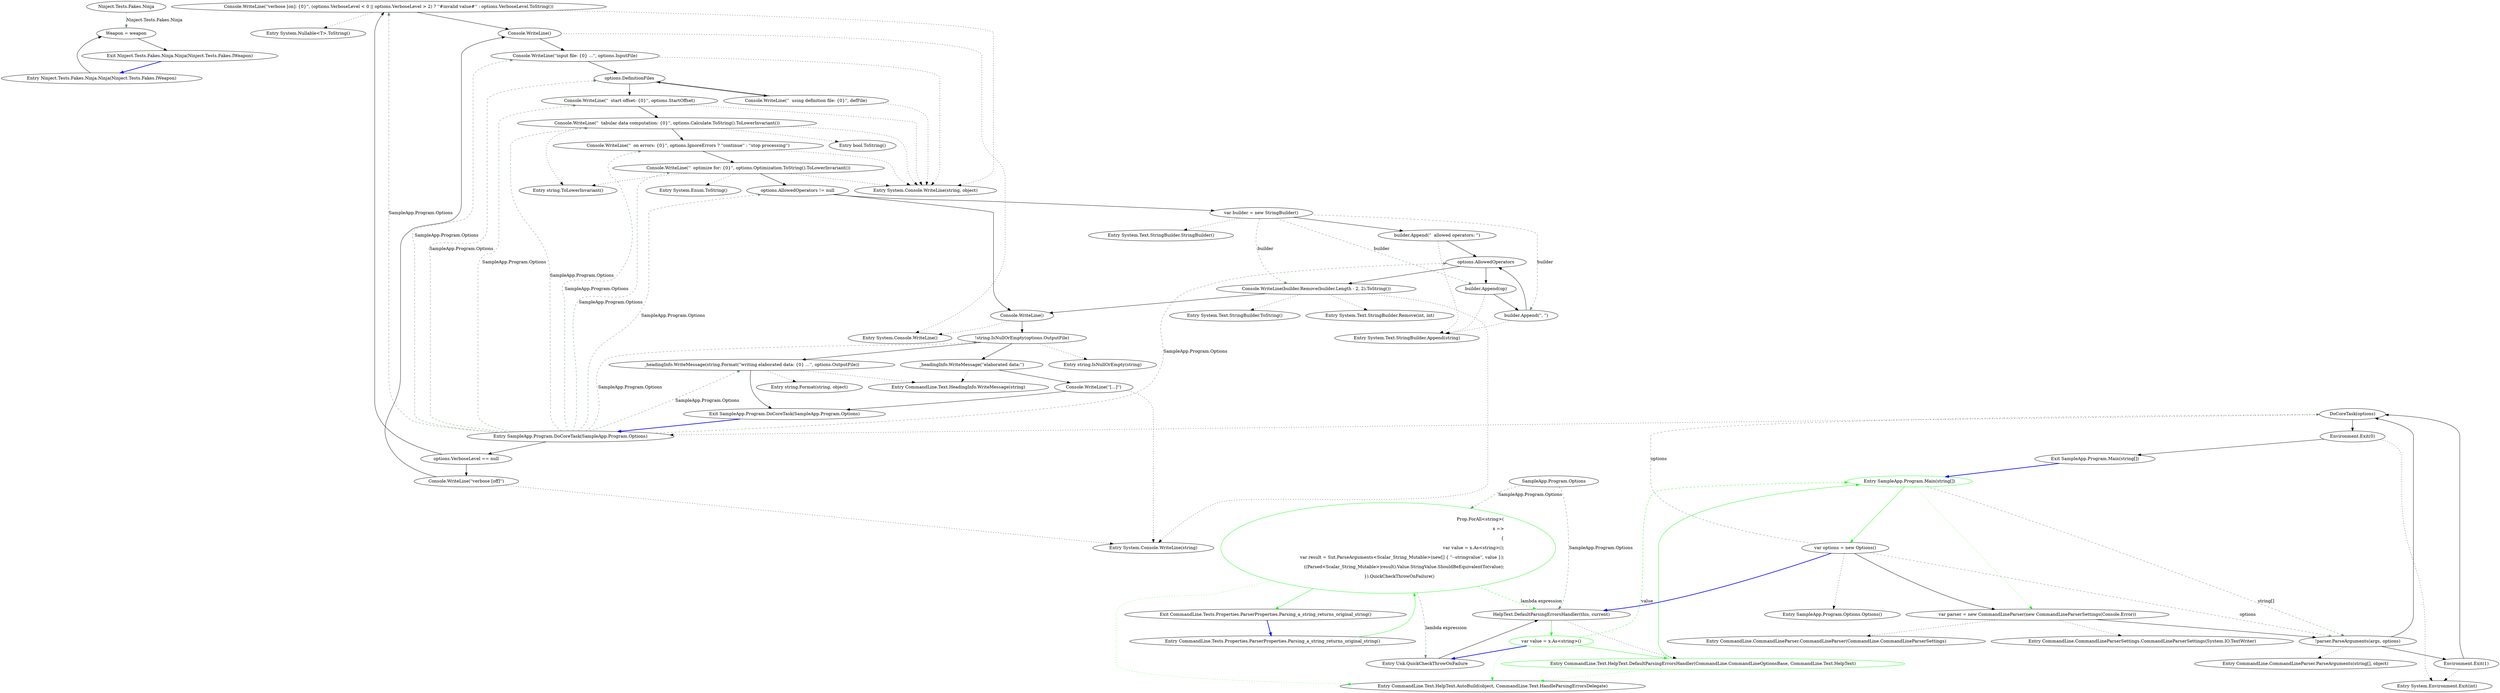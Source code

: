 digraph  {
n3 [label="Ninject.Tests.Fakes.Ninja", span=""];
n0 [label="Entry Ninject.Tests.Fakes.Ninja.Ninja(Ninject.Tests.Fakes.IWeapon)", span="4-4", cluster="Ninject.Tests.Fakes.Ninja.Ninja(Ninject.Tests.Fakes.IWeapon)"];
n1 [label="Weapon = weapon", span="6-6", cluster="Ninject.Tests.Fakes.Ninja.Ninja(Ninject.Tests.Fakes.IWeapon)"];
n2 [label="Exit Ninject.Tests.Fakes.Ninja.Ninja(Ninject.Tests.Fakes.IWeapon)", span="4-4", cluster="Ninject.Tests.Fakes.Ninja.Ninja(Ninject.Tests.Fakes.IWeapon)"];
m0_47 [label="Entry System.Nullable<T>.ToString()", span="0-0", cluster="System.Nullable<T>.ToString()", file="ParserProperties.cs"];
m0_49 [label="Entry System.Console.WriteLine()", span="0-0", cluster="System.Console.WriteLine()", file="ParserProperties.cs"];
m0_3 [label="Entry CommandLine.Text.HelpText.AutoBuild(object, CommandLine.Text.HandleParsingErrorsDelegate)", span="793-793", cluster="CommandLine.Text.HelpText.AutoBuild(object, CommandLine.Text.HandleParsingErrorsDelegate)", file="ParserProperties.cs"];
m0_48 [label="Entry System.Console.WriteLine(string, object)", span="0-0", cluster="System.Console.WriteLine(string, object)", file="ParserProperties.cs"];
m0_20 [label="Entry System.Environment.Exit(int)", span="0-0", cluster="System.Environment.Exit(int)", file="ParserProperties.cs"];
m0_59 [label="Entry CommandLine.Text.HeadingInfo.WriteMessage(string)", span="361-361", cluster="CommandLine.Text.HeadingInfo.WriteMessage(string)", file="ParserProperties.cs"];
m0_5 [label="HelpText.DefaultParsingErrorsHandler(this, current)", span="95-95", cluster="lambda expression", file="ParserProperties.cs"];
m0_4 [label="Entry Unk.QuickCheckThrowOnFailure", span="", cluster="Unk.QuickCheckThrowOnFailure", file="ParserProperties.cs"];
m0_6 [label="var value = x.As<string>()", span="22-22", cluster="lambda expression", file="ParserProperties.cs", color=green, community=0];
m0_7 [label="Entry CommandLine.Text.HelpText.DefaultParsingErrorsHandler(CommandLine.CommandLineOptionsBase, CommandLine.Text.HelpText)", span="840-840", cluster="CommandLine.Text.HelpText.DefaultParsingErrorsHandler(CommandLine.CommandLineOptionsBase, CommandLine.Text.HelpText)", color=green, community=0, file="ParserProperties.cs"];
m0_8 [label="Entry SampleApp.Program.Main(string[])", span="156-156", cluster="SampleApp.Program.Main(string[])", color=green, community=0, file="ParserProperties.cs"];
m0_9 [label="var options = new Options()", span="161-161", cluster="SampleApp.Program.Main(string[])", file="ParserProperties.cs"];
m0_52 [label="Entry System.Enum.ToString()", span="0-0", cluster="System.Enum.ToString()", file="ParserProperties.cs"];
m0_55 [label="Entry System.Text.StringBuilder.Remove(int, int)", span="0-0", cluster="System.Text.StringBuilder.Remove(int, int)", file="ParserProperties.cs"];
m0_17 [label="Entry CommandLine.CommandLineParser.CommandLineParser(CommandLine.CommandLineParserSettings)", span="1692-1692", cluster="CommandLine.CommandLineParser.CommandLineParser(CommandLine.CommandLineParserSettings)", file="ParserProperties.cs"];
m0_10 [label="var parser = new CommandLineParser(new CommandLineParserSettings(Console.Error))", span="162-162", cluster="SampleApp.Program.Main(string[])", file="ParserProperties.cs"];
m0_57 [label="Entry string.IsNullOrEmpty(string)", span="0-0", cluster="string.IsNullOrEmpty(string)", file="ParserProperties.cs"];
m0_51 [label="Entry string.ToLowerInvariant()", span="0-0", cluster="string.ToLowerInvariant()", file="ParserProperties.cs"];
m0_58 [label="Entry string.Format(string, object)", span="0-0", cluster="string.Format(string, object)", file="ParserProperties.cs"];
m0_18 [label="Entry CommandLine.CommandLineParserSettings.CommandLineParserSettings(System.IO.TextWriter)", span="1564-1564", cluster="CommandLine.CommandLineParserSettings.CommandLineParserSettings(System.IO.TextWriter)", file="ParserProperties.cs"];
m0_56 [label="Entry System.Text.StringBuilder.ToString()", span="0-0", cluster="System.Text.StringBuilder.ToString()", file="ParserProperties.cs"];
m0_54 [label="Entry System.Text.StringBuilder.Append(string)", span="0-0", cluster="System.Text.StringBuilder.Append(string)", file="ParserProperties.cs"];
m0_0 [label="Entry CommandLine.Tests.Properties.ParserProperties.Parsing_a_string_returns_original_string()", span="17-17", cluster="CommandLine.Tests.Properties.ParserProperties.Parsing_a_string_returns_original_string()", file="ParserProperties.cs"];
m0_1 [label="Prop.ForAll<string>(\r\n                x =>\r\n                {\r\n                    var value = x.As<string>();\r\n                    var result = Sut.ParseArguments<Scalar_String_Mutable>(new[] { ''--stringvalue'', value });\r\n                    ((Parsed<Scalar_String_Mutable>)result).Value.StringValue.ShouldBeEquivalentTo(value);\r\n                }).QuickCheckThrowOnFailure()", span="19-25", cluster="CommandLine.Tests.Properties.ParserProperties.Parsing_a_string_returns_original_string()", file="ParserProperties.cs", color=green, community=0];
m0_2 [label="Exit CommandLine.Tests.Properties.ParserProperties.Parsing_a_string_returns_original_string()", span="17-17", cluster="CommandLine.Tests.Properties.ParserProperties.Parsing_a_string_returns_original_string()", file="ParserProperties.cs"];
m0_46 [label="Entry System.Console.WriteLine(string)", span="0-0", cluster="System.Console.WriteLine(string)", file="ParserProperties.cs"];
m0_50 [label="Entry bool.ToString()", span="0-0", cluster="bool.ToString()", file="ParserProperties.cs"];
m0_16 [label="Entry SampleApp.Program.Options.Options()", span="55-55", cluster="SampleApp.Program.Options.Options()", file="ParserProperties.cs"];
m0_21 [label="Entry SampleApp.Program.DoCoreTask(SampleApp.Program.Options)", span="171-171", cluster="SampleApp.Program.DoCoreTask(SampleApp.Program.Options)", file="ParserProperties.cs"];
m0_22 [label="options.VerboseLevel == null", span="173-173", cluster="SampleApp.Program.DoCoreTask(SampleApp.Program.Options)", file="ParserProperties.cs"];
m0_24 [label="Console.WriteLine(''verbose [on]: {0}'', (options.VerboseLevel < 0 || options.VerboseLevel > 2) ? ''#invalid value#'' : options.VerboseLevel.ToString())", span="176-176", cluster="SampleApp.Program.DoCoreTask(SampleApp.Program.Options)", file="ParserProperties.cs"];
m0_26 [label="Console.WriteLine(''input file: {0} ...'', options.InputFile)", span="178-178", cluster="SampleApp.Program.DoCoreTask(SampleApp.Program.Options)", file="ParserProperties.cs"];
m0_27 [label="options.DefinitionFiles", span="179-179", cluster="SampleApp.Program.DoCoreTask(SampleApp.Program.Options)", file="ParserProperties.cs"];
m0_29 [label="Console.WriteLine(''  start offset: {0}'', options.StartOffset)", span="183-183", cluster="SampleApp.Program.DoCoreTask(SampleApp.Program.Options)", file="ParserProperties.cs"];
m0_30 [label="Console.WriteLine(''  tabular data computation: {0}'', options.Calculate.ToString().ToLowerInvariant())", span="184-184", cluster="SampleApp.Program.DoCoreTask(SampleApp.Program.Options)", file="ParserProperties.cs"];
m0_31 [label="Console.WriteLine(''  on errors: {0}'', options.IgnoreErrors ? ''continue'' : ''stop processing'')", span="185-185", cluster="SampleApp.Program.DoCoreTask(SampleApp.Program.Options)", file="ParserProperties.cs"];
m0_32 [label="Console.WriteLine(''  optimize for: {0}'', options.Optimization.ToString().ToLowerInvariant())", span="186-186", cluster="SampleApp.Program.DoCoreTask(SampleApp.Program.Options)", file="ParserProperties.cs"];
m0_33 [label="options.AllowedOperators != null", span="187-187", cluster="SampleApp.Program.DoCoreTask(SampleApp.Program.Options)", file="ParserProperties.cs"];
m0_36 [label="options.AllowedOperators", span="191-191", cluster="SampleApp.Program.DoCoreTask(SampleApp.Program.Options)", file="ParserProperties.cs"];
m0_41 [label="!string.IsNullOrEmpty(options.OutputFile)", span="199-199", cluster="SampleApp.Program.DoCoreTask(SampleApp.Program.Options)", file="ParserProperties.cs"];
m0_42 [label="_headingInfo.WriteMessage(string.Format(''writing elaborated data: {0} ...'', options.OutputFile))", span="200-200", cluster="SampleApp.Program.DoCoreTask(SampleApp.Program.Options)", file="ParserProperties.cs"];
m0_23 [label="Console.WriteLine(''verbose [off]'')", span="174-174", cluster="SampleApp.Program.DoCoreTask(SampleApp.Program.Options)", file="ParserProperties.cs"];
m0_25 [label="Console.WriteLine()", span="177-177", cluster="SampleApp.Program.DoCoreTask(SampleApp.Program.Options)", file="ParserProperties.cs"];
m0_28 [label="Console.WriteLine(''  using definition file: {0}'', defFile)", span="181-181", cluster="SampleApp.Program.DoCoreTask(SampleApp.Program.Options)", file="ParserProperties.cs"];
m0_34 [label="var builder = new StringBuilder()", span="189-189", cluster="SampleApp.Program.DoCoreTask(SampleApp.Program.Options)", file="ParserProperties.cs"];
m0_40 [label="Console.WriteLine()", span="198-198", cluster="SampleApp.Program.DoCoreTask(SampleApp.Program.Options)", file="ParserProperties.cs"];
m0_35 [label="builder.Append(''  allowed operators: '')", span="190-190", cluster="SampleApp.Program.DoCoreTask(SampleApp.Program.Options)", file="ParserProperties.cs"];
m0_37 [label="builder.Append(op)", span="193-193", cluster="SampleApp.Program.DoCoreTask(SampleApp.Program.Options)", file="ParserProperties.cs"];
m0_38 [label="builder.Append('', '')", span="194-194", cluster="SampleApp.Program.DoCoreTask(SampleApp.Program.Options)", file="ParserProperties.cs"];
m0_39 [label="Console.WriteLine(builder.Remove(builder.Length - 2, 2).ToString())", span="196-196", cluster="SampleApp.Program.DoCoreTask(SampleApp.Program.Options)", file="ParserProperties.cs"];
m0_43 [label="_headingInfo.WriteMessage(''elaborated data:'')", span="203-203", cluster="SampleApp.Program.DoCoreTask(SampleApp.Program.Options)", file="ParserProperties.cs"];
m0_44 [label="Console.WriteLine(''[...]'')", span="204-204", cluster="SampleApp.Program.DoCoreTask(SampleApp.Program.Options)", file="ParserProperties.cs"];
m0_45 [label="Exit SampleApp.Program.DoCoreTask(SampleApp.Program.Options)", span="171-171", cluster="SampleApp.Program.DoCoreTask(SampleApp.Program.Options)", file="ParserProperties.cs"];
m0_53 [label="Entry System.Text.StringBuilder.StringBuilder()", span="0-0", cluster="System.Text.StringBuilder.StringBuilder()", file="ParserProperties.cs"];
m0_19 [label="Entry CommandLine.CommandLineParser.ParseArguments(string[], object)", span="1717-1717", cluster="CommandLine.CommandLineParser.ParseArguments(string[], object)", file="ParserProperties.cs"];
m0_11 [label="!parser.ParseArguments(args, options)", span="163-163", cluster="SampleApp.Program.Main(string[])", file="ParserProperties.cs"];
m0_13 [label="DoCoreTask(options)", span="166-166", cluster="SampleApp.Program.Main(string[])", file="ParserProperties.cs"];
m0_12 [label="Environment.Exit(1)", span="164-164", cluster="SampleApp.Program.Main(string[])", file="ParserProperties.cs"];
m0_14 [label="Environment.Exit(0)", span="168-168", cluster="SampleApp.Program.Main(string[])", file="ParserProperties.cs"];
m0_15 [label="Exit SampleApp.Program.Main(string[])", span="156-156", cluster="SampleApp.Program.Main(string[])", file="ParserProperties.cs"];
m0_60 [label="SampleApp.Program.Options", span="", file="ParserProperties.cs"];
n3 -> n1  [key=1, style=dashed, color=darkseagreen4, label="Ninject.Tests.Fakes.Ninja"];
n0 -> n1  [key=0, style=solid];
n1 -> n2  [key=0, style=solid];
n2 -> n0  [key=0, style=bold, color=blue];
m0_5 -> m0_6  [key=0, style=solid, color=green];
m0_5 -> m0_7  [key=2, style=dotted];
m0_4 -> m0_5  [key=0, style=solid];
m0_6 -> m0_4  [key=0, style=bold, color=blue];
m0_6 -> m0_7  [key=0, style=solid, color=green];
m0_6 -> m0_3  [key=2, style=dotted, color=green];
m0_6 -> m0_8  [key=1, style=dashed, color=green, label=value];
m0_7 -> m0_8  [key=0, style=solid, color=green];
m0_7 -> m0_3  [key=2, style=dotted, color=green];
m0_8 -> m0_9  [key=0, style=solid, color=green];
m0_8 -> m0_10  [key=2, style=dotted, color=green];
m0_8 -> m0_11  [key=1, style=dashed, color=darkseagreen4, label="string[]"];
m0_9 -> m0_5  [key=0, style=bold, color=blue];
m0_9 -> m0_10  [key=0, style=solid];
m0_9 -> m0_16  [key=2, style=dotted];
m0_9 -> m0_11  [key=1, style=dashed, color=darkseagreen4, label=options];
m0_9 -> m0_13  [key=1, style=dashed, color=darkseagreen4, label=options];
m0_10 -> m0_11  [key=0, style=solid];
m0_10 -> m0_17  [key=2, style=dotted];
m0_10 -> m0_18  [key=2, style=dotted];
m0_0 -> m0_1  [key=0, style=solid, color=green];
m0_1 -> m0_2  [key=0, style=solid, color=green];
m0_1 -> m0_3  [key=2, style=dotted, color=green];
m0_1 -> m0_4  [key=1, style=dashed, color=darkseagreen4, label="lambda expression"];
m0_1 -> m0_5  [key=1, style=dashed, color=green, label="lambda expression"];
m0_2 -> m0_0  [key=0, style=bold, color=blue];
m0_21 -> m0_22  [key=0, style=solid];
m0_21 -> m0_24  [key=1, style=dashed, color=darkseagreen4, label="SampleApp.Program.Options"];
m0_21 -> m0_26  [key=1, style=dashed, color=darkseagreen4, label="SampleApp.Program.Options"];
m0_21 -> m0_27  [key=1, style=dashed, color=darkseagreen4, label="SampleApp.Program.Options"];
m0_21 -> m0_29  [key=1, style=dashed, color=darkseagreen4, label="SampleApp.Program.Options"];
m0_21 -> m0_30  [key=1, style=dashed, color=darkseagreen4, label="SampleApp.Program.Options"];
m0_21 -> m0_31  [key=1, style=dashed, color=darkseagreen4, label="SampleApp.Program.Options"];
m0_21 -> m0_32  [key=1, style=dashed, color=darkseagreen4, label="SampleApp.Program.Options"];
m0_21 -> m0_33  [key=1, style=dashed, color=darkseagreen4, label="SampleApp.Program.Options"];
m0_21 -> m0_36  [key=1, style=dashed, color=darkseagreen4, label="SampleApp.Program.Options"];
m0_21 -> m0_41  [key=1, style=dashed, color=darkseagreen4, label="SampleApp.Program.Options"];
m0_21 -> m0_42  [key=1, style=dashed, color=darkseagreen4, label="SampleApp.Program.Options"];
m0_22 -> m0_23  [key=0, style=solid];
m0_22 -> m0_24  [key=0, style=solid];
m0_24 -> m0_25  [key=0, style=solid];
m0_24 -> m0_47  [key=2, style=dotted];
m0_24 -> m0_48  [key=2, style=dotted];
m0_26 -> m0_27  [key=0, style=solid];
m0_26 -> m0_48  [key=2, style=dotted];
m0_27 -> m0_28  [key=0, style=solid];
m0_27 -> m0_29  [key=0, style=solid];
m0_29 -> m0_30  [key=0, style=solid];
m0_29 -> m0_48  [key=2, style=dotted];
m0_30 -> m0_31  [key=0, style=solid];
m0_30 -> m0_50  [key=2, style=dotted];
m0_30 -> m0_51  [key=2, style=dotted];
m0_30 -> m0_48  [key=2, style=dotted];
m0_31 -> m0_32  [key=0, style=solid];
m0_31 -> m0_48  [key=2, style=dotted];
m0_32 -> m0_33  [key=0, style=solid];
m0_32 -> m0_52  [key=2, style=dotted];
m0_32 -> m0_51  [key=2, style=dotted];
m0_32 -> m0_48  [key=2, style=dotted];
m0_33 -> m0_34  [key=0, style=solid];
m0_33 -> m0_40  [key=0, style=solid];
m0_36 -> m0_37  [key=0, style=solid];
m0_36 -> m0_39  [key=0, style=solid];
m0_41 -> m0_42  [key=0, style=solid];
m0_41 -> m0_43  [key=0, style=solid];
m0_41 -> m0_57  [key=2, style=dotted];
m0_42 -> m0_45  [key=0, style=solid];
m0_42 -> m0_58  [key=2, style=dotted];
m0_42 -> m0_59  [key=2, style=dotted];
m0_23 -> m0_25  [key=0, style=solid];
m0_23 -> m0_46  [key=2, style=dotted];
m0_25 -> m0_26  [key=0, style=solid];
m0_25 -> m0_49  [key=2, style=dotted];
m0_28 -> m0_27  [key=0, style=solid];
m0_28 -> m0_48  [key=2, style=dotted];
m0_34 -> m0_35  [key=0, style=solid];
m0_34 -> m0_53  [key=2, style=dotted];
m0_34 -> m0_37  [key=1, style=dashed, color=darkseagreen4, label=builder];
m0_34 -> m0_38  [key=1, style=dashed, color=darkseagreen4, label=builder];
m0_34 -> m0_39  [key=1, style=dashed, color=darkseagreen4, label=builder];
m0_40 -> m0_41  [key=0, style=solid];
m0_40 -> m0_49  [key=2, style=dotted];
m0_35 -> m0_36  [key=0, style=solid];
m0_35 -> m0_54  [key=2, style=dotted];
m0_37 -> m0_38  [key=0, style=solid];
m0_37 -> m0_54  [key=2, style=dotted];
m0_38 -> m0_36  [key=0, style=solid];
m0_38 -> m0_54  [key=2, style=dotted];
m0_39 -> m0_40  [key=0, style=solid];
m0_39 -> m0_55  [key=2, style=dotted];
m0_39 -> m0_56  [key=2, style=dotted];
m0_39 -> m0_46  [key=2, style=dotted];
m0_43 -> m0_44  [key=0, style=solid];
m0_43 -> m0_59  [key=2, style=dotted];
m0_44 -> m0_45  [key=0, style=solid];
m0_44 -> m0_46  [key=2, style=dotted];
m0_45 -> m0_21  [key=0, style=bold, color=blue];
m0_11 -> m0_12  [key=0, style=solid];
m0_11 -> m0_13  [key=0, style=solid];
m0_11 -> m0_19  [key=2, style=dotted];
m0_13 -> m0_14  [key=0, style=solid];
m0_13 -> m0_21  [key=2, style=dotted];
m0_12 -> m0_13  [key=0, style=solid];
m0_12 -> m0_20  [key=2, style=dotted];
m0_14 -> m0_15  [key=0, style=solid];
m0_14 -> m0_20  [key=2, style=dotted];
m0_15 -> m0_8  [key=0, style=bold, color=blue];
m0_60 -> m0_1  [key=1, style=dashed, color=darkseagreen4, label="SampleApp.Program.Options"];
m0_60 -> m0_5  [key=1, style=dashed, color=darkseagreen4, label="SampleApp.Program.Options"];
}
